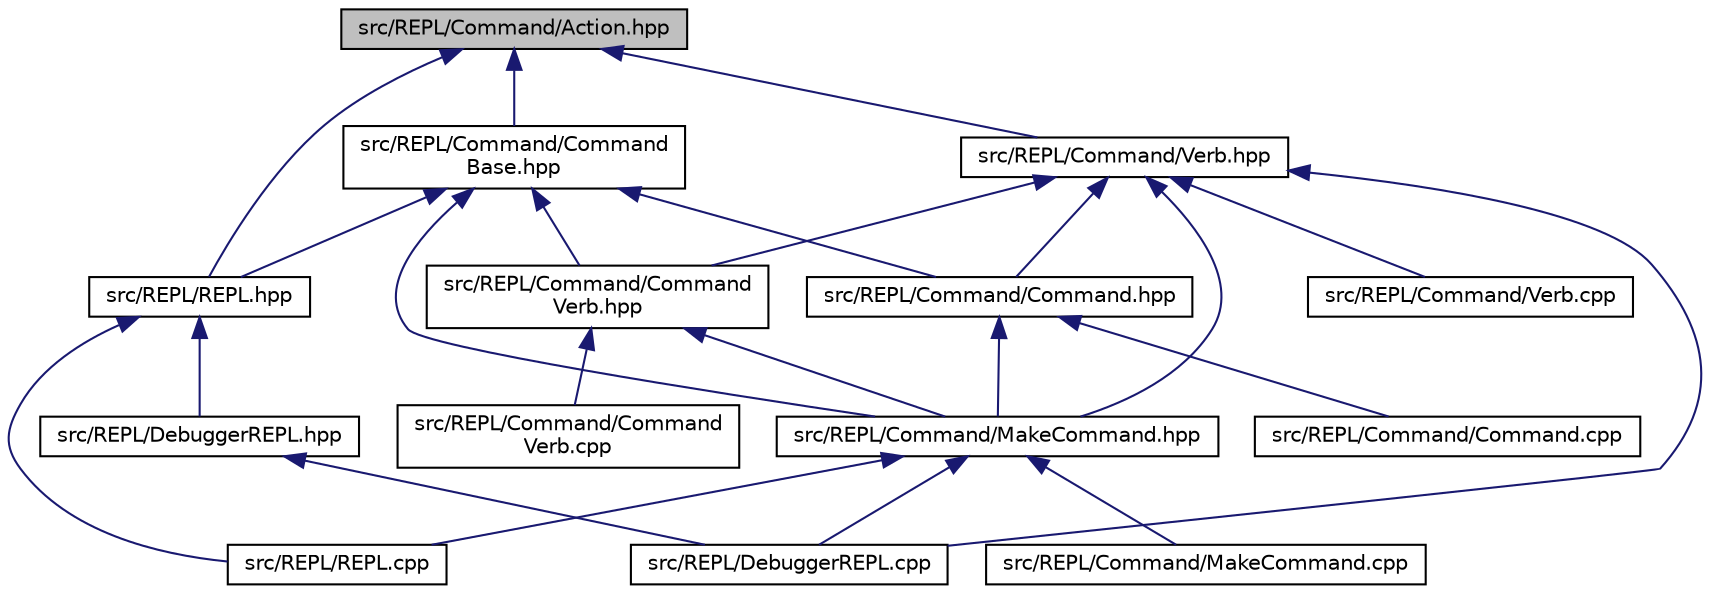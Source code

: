digraph "src/REPL/Command/Action.hpp"
{
  edge [fontname="Helvetica",fontsize="10",labelfontname="Helvetica",labelfontsize="10"];
  node [fontname="Helvetica",fontsize="10",shape=record];
  Node2 [label="src/REPL/Command/Action.hpp",height=0.2,width=0.4,color="black", fillcolor="grey75", style="filled", fontcolor="black"];
  Node2 -> Node3 [dir="back",color="midnightblue",fontsize="10",style="solid"];
  Node3 [label="src/REPL/Command/Command\lBase.hpp",height=0.2,width=0.4,color="black", fillcolor="white", style="filled",URL="$_command_base_8hpp.html"];
  Node3 -> Node4 [dir="back",color="midnightblue",fontsize="10",style="solid"];
  Node4 [label="src/REPL/Command/Command.hpp",height=0.2,width=0.4,color="black", fillcolor="white", style="filled",URL="$_command_8hpp.html"];
  Node4 -> Node5 [dir="back",color="midnightblue",fontsize="10",style="solid"];
  Node5 [label="src/REPL/Command/Command.cpp",height=0.2,width=0.4,color="black", fillcolor="white", style="filled",URL="$_command_8cpp.html"];
  Node4 -> Node6 [dir="back",color="midnightblue",fontsize="10",style="solid"];
  Node6 [label="src/REPL/Command/MakeCommand.hpp",height=0.2,width=0.4,color="black", fillcolor="white", style="filled",URL="$_make_command_8hpp.html"];
  Node6 -> Node7 [dir="back",color="midnightblue",fontsize="10",style="solid"];
  Node7 [label="src/REPL/Command/MakeCommand.cpp",height=0.2,width=0.4,color="black", fillcolor="white", style="filled",URL="$_make_command_8cpp.html"];
  Node6 -> Node8 [dir="back",color="midnightblue",fontsize="10",style="solid"];
  Node8 [label="src/REPL/DebuggerREPL.cpp",height=0.2,width=0.4,color="black", fillcolor="white", style="filled",URL="$_debugger_r_e_p_l_8cpp.html"];
  Node6 -> Node9 [dir="back",color="midnightblue",fontsize="10",style="solid"];
  Node9 [label="src/REPL/REPL.cpp",height=0.2,width=0.4,color="black", fillcolor="white", style="filled",URL="$_r_e_p_l_8cpp.html"];
  Node3 -> Node10 [dir="back",color="midnightblue",fontsize="10",style="solid"];
  Node10 [label="src/REPL/Command/Command\lVerb.hpp",height=0.2,width=0.4,color="black", fillcolor="white", style="filled",URL="$_command_verb_8hpp.html"];
  Node10 -> Node11 [dir="back",color="midnightblue",fontsize="10",style="solid"];
  Node11 [label="src/REPL/Command/Command\lVerb.cpp",height=0.2,width=0.4,color="black", fillcolor="white", style="filled",URL="$_command_verb_8cpp.html"];
  Node10 -> Node6 [dir="back",color="midnightblue",fontsize="10",style="solid"];
  Node3 -> Node6 [dir="back",color="midnightblue",fontsize="10",style="solid"];
  Node3 -> Node12 [dir="back",color="midnightblue",fontsize="10",style="solid"];
  Node12 [label="src/REPL/REPL.hpp",height=0.2,width=0.4,color="black", fillcolor="white", style="filled",URL="$_r_e_p_l_8hpp.html"];
  Node12 -> Node13 [dir="back",color="midnightblue",fontsize="10",style="solid"];
  Node13 [label="src/REPL/DebuggerREPL.hpp",height=0.2,width=0.4,color="black", fillcolor="white", style="filled",URL="$_debugger_r_e_p_l_8hpp.html"];
  Node13 -> Node8 [dir="back",color="midnightblue",fontsize="10",style="solid"];
  Node12 -> Node9 [dir="back",color="midnightblue",fontsize="10",style="solid"];
  Node2 -> Node14 [dir="back",color="midnightblue",fontsize="10",style="solid"];
  Node14 [label="src/REPL/Command/Verb.hpp",height=0.2,width=0.4,color="black", fillcolor="white", style="filled",URL="$_verb_8hpp.html"];
  Node14 -> Node4 [dir="back",color="midnightblue",fontsize="10",style="solid"];
  Node14 -> Node10 [dir="back",color="midnightblue",fontsize="10",style="solid"];
  Node14 -> Node6 [dir="back",color="midnightblue",fontsize="10",style="solid"];
  Node14 -> Node15 [dir="back",color="midnightblue",fontsize="10",style="solid"];
  Node15 [label="src/REPL/Command/Verb.cpp",height=0.2,width=0.4,color="black", fillcolor="white", style="filled",URL="$_verb_8cpp.html"];
  Node14 -> Node8 [dir="back",color="midnightblue",fontsize="10",style="solid"];
  Node2 -> Node12 [dir="back",color="midnightblue",fontsize="10",style="solid"];
}
